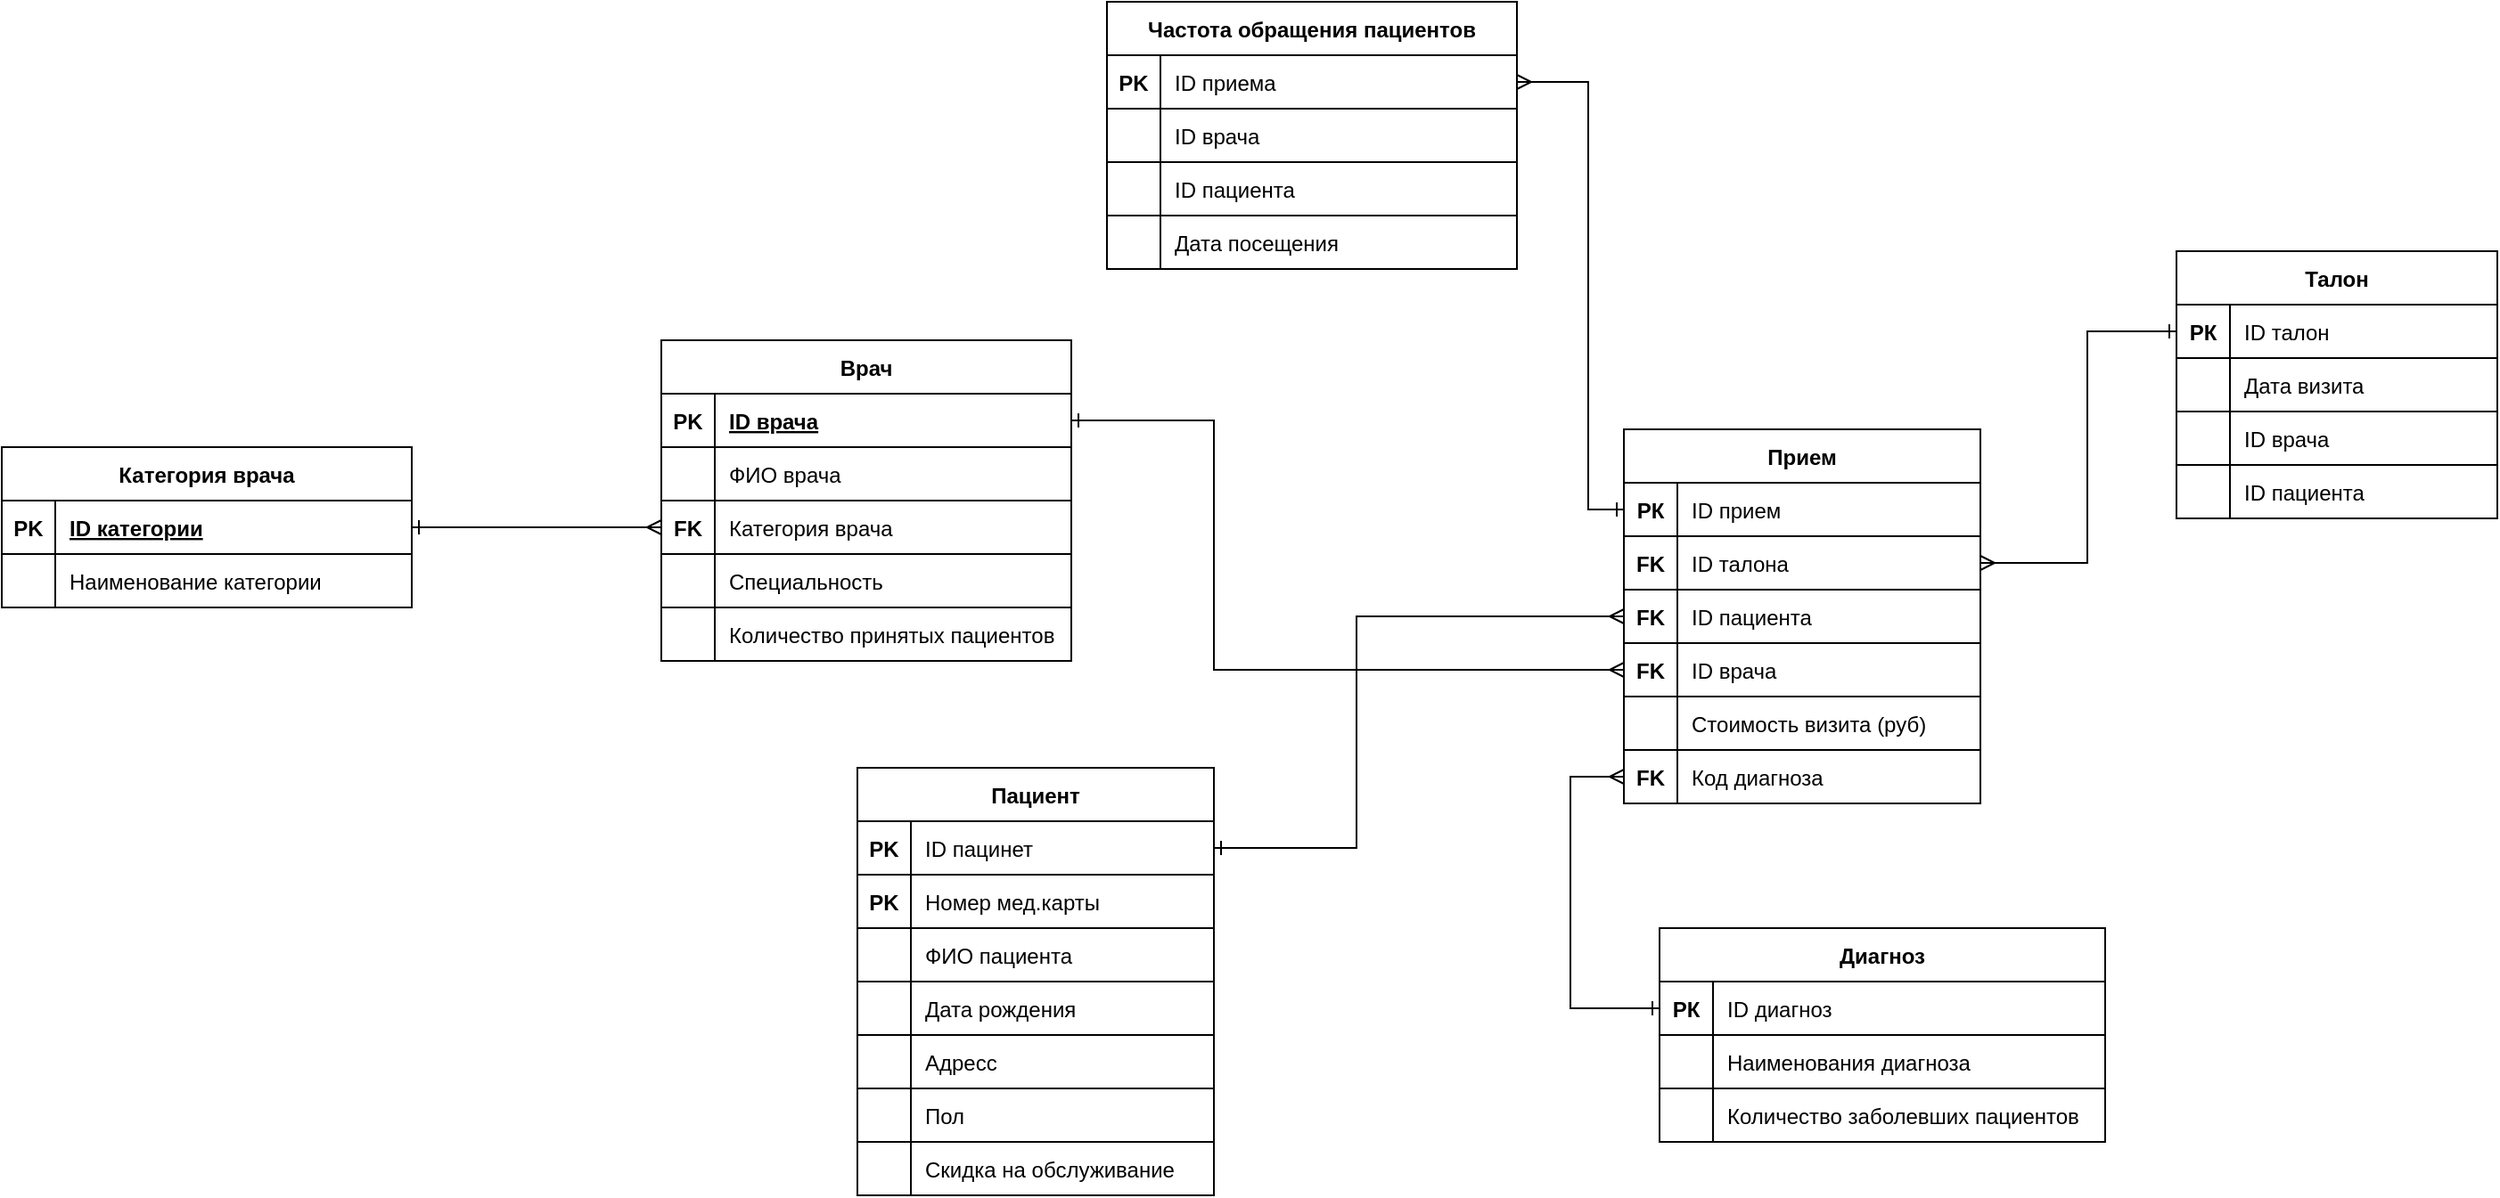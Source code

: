 <mxfile version="20.7.4" type="device"><diagram id="iNFQTY-7I5J_9r2u6hXS" name="Страница 1"><mxGraphModel dx="1394" dy="797" grid="1" gridSize="10" guides="1" tooltips="1" connect="1" arrows="1" fold="1" page="1" pageScale="1" pageWidth="3300" pageHeight="4681" math="0" shadow="0"><root><mxCell id="0"/><mxCell id="1" parent="0"/><mxCell id="ucxeFCLso8m5ORBeRgqG-1" value="Врач" style="shape=table;startSize=30;container=1;collapsible=1;childLayout=tableLayout;fixedRows=1;rowLines=0;fontStyle=1;align=center;resizeLast=1;" parent="1" vertex="1"><mxGeometry x="540" y="270" width="230" height="180" as="geometry"/></mxCell><mxCell id="ucxeFCLso8m5ORBeRgqG-2" value="" style="shape=tableRow;horizontal=0;startSize=0;swimlaneHead=0;swimlaneBody=0;fillColor=none;collapsible=0;dropTarget=0;points=[[0,0.5],[1,0.5]];portConstraint=eastwest;top=0;left=0;right=0;bottom=1;" parent="ucxeFCLso8m5ORBeRgqG-1" vertex="1"><mxGeometry y="30" width="230" height="30" as="geometry"/></mxCell><mxCell id="ucxeFCLso8m5ORBeRgqG-3" value="PK" style="shape=partialRectangle;connectable=0;fillColor=none;top=0;left=0;bottom=0;right=0;fontStyle=1;overflow=hidden;" parent="ucxeFCLso8m5ORBeRgqG-2" vertex="1"><mxGeometry width="30" height="30" as="geometry"><mxRectangle width="30" height="30" as="alternateBounds"/></mxGeometry></mxCell><mxCell id="ucxeFCLso8m5ORBeRgqG-4" value="ID врача" style="shape=partialRectangle;connectable=0;fillColor=none;top=0;left=0;bottom=0;right=0;align=left;spacingLeft=6;fontStyle=5;overflow=hidden;" parent="ucxeFCLso8m5ORBeRgqG-2" vertex="1"><mxGeometry x="30" width="200" height="30" as="geometry"><mxRectangle width="200" height="30" as="alternateBounds"/></mxGeometry></mxCell><mxCell id="ucxeFCLso8m5ORBeRgqG-14" value="" style="shape=tableRow;horizontal=0;startSize=0;swimlaneHead=0;swimlaneBody=0;fillColor=none;collapsible=0;dropTarget=0;points=[[0,0.5],[1,0.5]];portConstraint=eastwest;top=0;left=0;right=0;bottom=1;" parent="ucxeFCLso8m5ORBeRgqG-1" vertex="1"><mxGeometry y="60" width="230" height="30" as="geometry"/></mxCell><mxCell id="ucxeFCLso8m5ORBeRgqG-15" value="" style="shape=partialRectangle;connectable=0;fillColor=none;top=0;left=0;bottom=0;right=0;fontStyle=1;overflow=hidden;" parent="ucxeFCLso8m5ORBeRgqG-14" vertex="1"><mxGeometry width="30" height="30" as="geometry"><mxRectangle width="30" height="30" as="alternateBounds"/></mxGeometry></mxCell><mxCell id="ucxeFCLso8m5ORBeRgqG-16" value="ФИО врача" style="shape=partialRectangle;connectable=0;fillColor=none;top=0;left=0;bottom=0;right=0;align=left;spacingLeft=6;fontStyle=0;overflow=hidden;" parent="ucxeFCLso8m5ORBeRgqG-14" vertex="1"><mxGeometry x="30" width="200" height="30" as="geometry"><mxRectangle width="200" height="30" as="alternateBounds"/></mxGeometry></mxCell><mxCell id="WYoGmaGXZnoy4N-1y9AH-16" value="" style="shape=tableRow;horizontal=0;startSize=0;swimlaneHead=0;swimlaneBody=0;fillColor=none;collapsible=0;dropTarget=0;points=[[0,0.5],[1,0.5]];portConstraint=eastwest;top=0;left=0;right=0;bottom=1;" parent="ucxeFCLso8m5ORBeRgqG-1" vertex="1"><mxGeometry y="90" width="230" height="30" as="geometry"/></mxCell><mxCell id="WYoGmaGXZnoy4N-1y9AH-17" value="FK" style="shape=partialRectangle;connectable=0;fillColor=none;top=0;left=0;bottom=0;right=0;fontStyle=1;overflow=hidden;" parent="WYoGmaGXZnoy4N-1y9AH-16" vertex="1"><mxGeometry width="30" height="30" as="geometry"><mxRectangle width="30" height="30" as="alternateBounds"/></mxGeometry></mxCell><mxCell id="WYoGmaGXZnoy4N-1y9AH-18" value="Категория врача" style="shape=partialRectangle;connectable=0;fillColor=none;top=0;left=0;bottom=0;right=0;align=left;spacingLeft=6;fontStyle=0;overflow=hidden;" parent="WYoGmaGXZnoy4N-1y9AH-16" vertex="1"><mxGeometry x="30" width="200" height="30" as="geometry"><mxRectangle width="200" height="30" as="alternateBounds"/></mxGeometry></mxCell><mxCell id="ucxeFCLso8m5ORBeRgqG-17" value="" style="shape=tableRow;horizontal=0;startSize=0;swimlaneHead=0;swimlaneBody=0;fillColor=none;collapsible=0;dropTarget=0;points=[[0,0.5],[1,0.5]];portConstraint=eastwest;top=0;left=0;right=0;bottom=1;" parent="ucxeFCLso8m5ORBeRgqG-1" vertex="1"><mxGeometry y="120" width="230" height="30" as="geometry"/></mxCell><mxCell id="ucxeFCLso8m5ORBeRgqG-18" value="" style="shape=partialRectangle;connectable=0;fillColor=none;top=0;left=0;bottom=0;right=0;fontStyle=1;overflow=hidden;" parent="ucxeFCLso8m5ORBeRgqG-17" vertex="1"><mxGeometry width="30" height="30" as="geometry"><mxRectangle width="30" height="30" as="alternateBounds"/></mxGeometry></mxCell><mxCell id="ucxeFCLso8m5ORBeRgqG-19" value="Специальность" style="shape=partialRectangle;connectable=0;fillColor=none;top=0;left=0;bottom=0;right=0;align=left;spacingLeft=6;fontStyle=0;overflow=hidden;" parent="ucxeFCLso8m5ORBeRgqG-17" vertex="1"><mxGeometry x="30" width="200" height="30" as="geometry"><mxRectangle width="200" height="30" as="alternateBounds"/></mxGeometry></mxCell><mxCell id="WYoGmaGXZnoy4N-1y9AH-7" value="" style="shape=tableRow;horizontal=0;startSize=0;swimlaneHead=0;swimlaneBody=0;fillColor=none;collapsible=0;dropTarget=0;points=[[0,0.5],[1,0.5]];portConstraint=eastwest;top=0;left=0;right=0;bottom=1;" parent="ucxeFCLso8m5ORBeRgqG-1" vertex="1"><mxGeometry y="150" width="230" height="30" as="geometry"/></mxCell><mxCell id="WYoGmaGXZnoy4N-1y9AH-8" value="" style="shape=partialRectangle;connectable=0;fillColor=none;top=0;left=0;bottom=0;right=0;fontStyle=1;overflow=hidden;" parent="WYoGmaGXZnoy4N-1y9AH-7" vertex="1"><mxGeometry width="30" height="30" as="geometry"><mxRectangle width="30" height="30" as="alternateBounds"/></mxGeometry></mxCell><mxCell id="WYoGmaGXZnoy4N-1y9AH-9" value="Количество принятых пациентов" style="shape=partialRectangle;connectable=0;fillColor=none;top=0;left=0;bottom=0;right=0;align=left;spacingLeft=6;fontStyle=0;overflow=hidden;" parent="WYoGmaGXZnoy4N-1y9AH-7" vertex="1"><mxGeometry x="30" width="200" height="30" as="geometry"><mxRectangle width="200" height="30" as="alternateBounds"/></mxGeometry></mxCell><mxCell id="ucxeFCLso8m5ORBeRgqG-23" value="Пациент" style="shape=table;startSize=30;container=1;collapsible=1;childLayout=tableLayout;fixedRows=1;rowLines=0;fontStyle=1;align=center;resizeLast=1;" parent="1" vertex="1"><mxGeometry x="650" y="510" width="200" height="240" as="geometry"/></mxCell><mxCell id="ucxeFCLso8m5ORBeRgqG-24" value="" style="shape=tableRow;horizontal=0;startSize=0;swimlaneHead=0;swimlaneBody=0;fillColor=none;collapsible=0;dropTarget=0;points=[[0,0.5],[1,0.5]];portConstraint=eastwest;top=0;left=0;right=0;bottom=1;" parent="ucxeFCLso8m5ORBeRgqG-23" vertex="1"><mxGeometry y="30" width="200" height="30" as="geometry"/></mxCell><mxCell id="ucxeFCLso8m5ORBeRgqG-25" value="PK" style="shape=partialRectangle;connectable=0;fillColor=none;top=0;left=0;bottom=0;right=0;fontStyle=1;overflow=hidden;" parent="ucxeFCLso8m5ORBeRgqG-24" vertex="1"><mxGeometry width="30" height="30" as="geometry"><mxRectangle width="30" height="30" as="alternateBounds"/></mxGeometry></mxCell><mxCell id="ucxeFCLso8m5ORBeRgqG-26" value="ID пацинет" style="shape=partialRectangle;connectable=0;fillColor=none;top=0;left=0;bottom=0;right=0;align=left;spacingLeft=6;fontStyle=0;overflow=hidden;" parent="ucxeFCLso8m5ORBeRgqG-24" vertex="1"><mxGeometry x="30" width="170" height="30" as="geometry"><mxRectangle width="170" height="30" as="alternateBounds"/></mxGeometry></mxCell><mxCell id="ucxeFCLso8m5ORBeRgqG-27" value="" style="shape=tableRow;horizontal=0;startSize=0;swimlaneHead=0;swimlaneBody=0;fillColor=none;collapsible=0;dropTarget=0;points=[[0,0.5],[1,0.5]];portConstraint=eastwest;top=0;left=0;right=0;bottom=1;" parent="ucxeFCLso8m5ORBeRgqG-23" vertex="1"><mxGeometry y="60" width="200" height="30" as="geometry"/></mxCell><mxCell id="ucxeFCLso8m5ORBeRgqG-28" value="PK" style="shape=partialRectangle;connectable=0;fillColor=none;top=0;left=0;bottom=0;right=0;fontStyle=1;overflow=hidden;" parent="ucxeFCLso8m5ORBeRgqG-27" vertex="1"><mxGeometry width="30" height="30" as="geometry"><mxRectangle width="30" height="30" as="alternateBounds"/></mxGeometry></mxCell><mxCell id="ucxeFCLso8m5ORBeRgqG-29" value="Номер мед.карты" style="shape=partialRectangle;connectable=0;fillColor=none;top=0;left=0;bottom=0;right=0;align=left;spacingLeft=6;fontStyle=0;overflow=hidden;" parent="ucxeFCLso8m5ORBeRgqG-27" vertex="1"><mxGeometry x="30" width="170" height="30" as="geometry"><mxRectangle width="170" height="30" as="alternateBounds"/></mxGeometry></mxCell><mxCell id="ucxeFCLso8m5ORBeRgqG-30" value="" style="shape=tableRow;horizontal=0;startSize=0;swimlaneHead=0;swimlaneBody=0;fillColor=none;collapsible=0;dropTarget=0;points=[[0,0.5],[1,0.5]];portConstraint=eastwest;top=0;left=0;right=0;bottom=1;" parent="ucxeFCLso8m5ORBeRgqG-23" vertex="1"><mxGeometry y="90" width="200" height="30" as="geometry"/></mxCell><mxCell id="ucxeFCLso8m5ORBeRgqG-31" value="" style="shape=partialRectangle;connectable=0;fillColor=none;top=0;left=0;bottom=0;right=0;fontStyle=1;overflow=hidden;" parent="ucxeFCLso8m5ORBeRgqG-30" vertex="1"><mxGeometry width="30" height="30" as="geometry"><mxRectangle width="30" height="30" as="alternateBounds"/></mxGeometry></mxCell><mxCell id="ucxeFCLso8m5ORBeRgqG-32" value="ФИО пациента" style="shape=partialRectangle;connectable=0;fillColor=none;top=0;left=0;bottom=0;right=0;align=left;spacingLeft=6;fontStyle=0;overflow=hidden;" parent="ucxeFCLso8m5ORBeRgqG-30" vertex="1"><mxGeometry x="30" width="170" height="30" as="geometry"><mxRectangle width="170" height="30" as="alternateBounds"/></mxGeometry></mxCell><mxCell id="ucxeFCLso8m5ORBeRgqG-33" value="" style="shape=tableRow;horizontal=0;startSize=0;swimlaneHead=0;swimlaneBody=0;fillColor=none;collapsible=0;dropTarget=0;points=[[0,0.5],[1,0.5]];portConstraint=eastwest;top=0;left=0;right=0;bottom=1;" parent="ucxeFCLso8m5ORBeRgqG-23" vertex="1"><mxGeometry y="120" width="200" height="30" as="geometry"/></mxCell><mxCell id="ucxeFCLso8m5ORBeRgqG-34" value="" style="shape=partialRectangle;connectable=0;fillColor=none;top=0;left=0;bottom=0;right=0;fontStyle=1;overflow=hidden;" parent="ucxeFCLso8m5ORBeRgqG-33" vertex="1"><mxGeometry width="30" height="30" as="geometry"><mxRectangle width="30" height="30" as="alternateBounds"/></mxGeometry></mxCell><mxCell id="ucxeFCLso8m5ORBeRgqG-35" value="Дата рождения" style="shape=partialRectangle;connectable=0;fillColor=none;top=0;left=0;bottom=0;right=0;align=left;spacingLeft=6;fontStyle=0;overflow=hidden;" parent="ucxeFCLso8m5ORBeRgqG-33" vertex="1"><mxGeometry x="30" width="170" height="30" as="geometry"><mxRectangle width="170" height="30" as="alternateBounds"/></mxGeometry></mxCell><mxCell id="ucxeFCLso8m5ORBeRgqG-36" value="" style="shape=tableRow;horizontal=0;startSize=0;swimlaneHead=0;swimlaneBody=0;fillColor=none;collapsible=0;dropTarget=0;points=[[0,0.5],[1,0.5]];portConstraint=eastwest;top=0;left=0;right=0;bottom=1;" parent="ucxeFCLso8m5ORBeRgqG-23" vertex="1"><mxGeometry y="150" width="200" height="30" as="geometry"/></mxCell><mxCell id="ucxeFCLso8m5ORBeRgqG-37" value="" style="shape=partialRectangle;connectable=0;fillColor=none;top=0;left=0;bottom=0;right=0;fontStyle=1;overflow=hidden;" parent="ucxeFCLso8m5ORBeRgqG-36" vertex="1"><mxGeometry width="30" height="30" as="geometry"><mxRectangle width="30" height="30" as="alternateBounds"/></mxGeometry></mxCell><mxCell id="ucxeFCLso8m5ORBeRgqG-38" value="Адресс" style="shape=partialRectangle;connectable=0;fillColor=none;top=0;left=0;bottom=0;right=0;align=left;spacingLeft=6;fontStyle=0;overflow=hidden;" parent="ucxeFCLso8m5ORBeRgqG-36" vertex="1"><mxGeometry x="30" width="170" height="30" as="geometry"><mxRectangle width="170" height="30" as="alternateBounds"/></mxGeometry></mxCell><mxCell id="ucxeFCLso8m5ORBeRgqG-39" value="" style="shape=tableRow;horizontal=0;startSize=0;swimlaneHead=0;swimlaneBody=0;fillColor=none;collapsible=0;dropTarget=0;points=[[0,0.5],[1,0.5]];portConstraint=eastwest;top=0;left=0;right=0;bottom=1;" parent="ucxeFCLso8m5ORBeRgqG-23" vertex="1"><mxGeometry y="180" width="200" height="30" as="geometry"/></mxCell><mxCell id="ucxeFCLso8m5ORBeRgqG-40" value="" style="shape=partialRectangle;connectable=0;fillColor=none;top=0;left=0;bottom=0;right=0;fontStyle=1;overflow=hidden;" parent="ucxeFCLso8m5ORBeRgqG-39" vertex="1"><mxGeometry width="30" height="30" as="geometry"><mxRectangle width="30" height="30" as="alternateBounds"/></mxGeometry></mxCell><mxCell id="ucxeFCLso8m5ORBeRgqG-41" value="Пол" style="shape=partialRectangle;connectable=0;fillColor=none;top=0;left=0;bottom=0;right=0;align=left;spacingLeft=6;fontStyle=0;overflow=hidden;" parent="ucxeFCLso8m5ORBeRgqG-39" vertex="1"><mxGeometry x="30" width="170" height="30" as="geometry"><mxRectangle width="170" height="30" as="alternateBounds"/></mxGeometry></mxCell><mxCell id="ucxeFCLso8m5ORBeRgqG-42" value="" style="shape=tableRow;horizontal=0;startSize=0;swimlaneHead=0;swimlaneBody=0;fillColor=none;collapsible=0;dropTarget=0;points=[[0,0.5],[1,0.5]];portConstraint=eastwest;top=0;left=0;right=0;bottom=1;" parent="ucxeFCLso8m5ORBeRgqG-23" vertex="1"><mxGeometry y="210" width="200" height="30" as="geometry"/></mxCell><mxCell id="ucxeFCLso8m5ORBeRgqG-43" value="" style="shape=partialRectangle;connectable=0;fillColor=none;top=0;left=0;bottom=0;right=0;fontStyle=1;overflow=hidden;" parent="ucxeFCLso8m5ORBeRgqG-42" vertex="1"><mxGeometry width="30" height="30" as="geometry"><mxRectangle width="30" height="30" as="alternateBounds"/></mxGeometry></mxCell><mxCell id="ucxeFCLso8m5ORBeRgqG-44" value="Скидка на обслуживание" style="shape=partialRectangle;connectable=0;fillColor=none;top=0;left=0;bottom=0;right=0;align=left;spacingLeft=6;fontStyle=0;overflow=hidden;" parent="ucxeFCLso8m5ORBeRgqG-42" vertex="1"><mxGeometry x="30" width="170" height="30" as="geometry"><mxRectangle width="170" height="30" as="alternateBounds"/></mxGeometry></mxCell><mxCell id="ucxeFCLso8m5ORBeRgqG-45" value="Прием" style="shape=table;startSize=30;container=1;collapsible=1;childLayout=tableLayout;fixedRows=1;rowLines=0;fontStyle=1;align=center;resizeLast=1;" parent="1" vertex="1"><mxGeometry x="1080" y="320" width="200" height="210" as="geometry"><mxRectangle x="1080" y="320" width="80" height="30" as="alternateBounds"/></mxGeometry></mxCell><mxCell id="ucxeFCLso8m5ORBeRgqG-46" value="" style="shape=tableRow;horizontal=0;startSize=0;swimlaneHead=0;swimlaneBody=0;fillColor=none;collapsible=0;dropTarget=0;points=[[0,0.5],[1,0.5]];portConstraint=eastwest;top=0;left=0;right=0;bottom=1;" parent="ucxeFCLso8m5ORBeRgqG-45" vertex="1"><mxGeometry y="30" width="200" height="30" as="geometry"/></mxCell><mxCell id="ucxeFCLso8m5ORBeRgqG-47" value="РК" style="shape=partialRectangle;connectable=0;fillColor=none;top=0;left=0;bottom=0;right=0;fontStyle=1;overflow=hidden;" parent="ucxeFCLso8m5ORBeRgqG-46" vertex="1"><mxGeometry width="30" height="30" as="geometry"><mxRectangle width="30" height="30" as="alternateBounds"/></mxGeometry></mxCell><mxCell id="ucxeFCLso8m5ORBeRgqG-48" value="ID прием" style="shape=partialRectangle;connectable=0;fillColor=none;top=0;left=0;bottom=0;right=0;align=left;spacingLeft=6;fontStyle=0;overflow=hidden;" parent="ucxeFCLso8m5ORBeRgqG-46" vertex="1"><mxGeometry x="30" width="170" height="30" as="geometry"><mxRectangle width="170" height="30" as="alternateBounds"/></mxGeometry></mxCell><mxCell id="ucxeFCLso8m5ORBeRgqG-49" value="" style="shape=tableRow;horizontal=0;startSize=0;swimlaneHead=0;swimlaneBody=0;fillColor=none;collapsible=0;dropTarget=0;points=[[0,0.5],[1,0.5]];portConstraint=eastwest;top=0;left=0;right=0;bottom=1;" parent="ucxeFCLso8m5ORBeRgqG-45" vertex="1"><mxGeometry y="60" width="200" height="30" as="geometry"/></mxCell><mxCell id="ucxeFCLso8m5ORBeRgqG-50" value="FK" style="shape=partialRectangle;connectable=0;fillColor=none;top=0;left=0;bottom=0;right=0;fontStyle=1;overflow=hidden;" parent="ucxeFCLso8m5ORBeRgqG-49" vertex="1"><mxGeometry width="30" height="30" as="geometry"><mxRectangle width="30" height="30" as="alternateBounds"/></mxGeometry></mxCell><mxCell id="ucxeFCLso8m5ORBeRgqG-51" value="ID талона" style="shape=partialRectangle;connectable=0;fillColor=none;top=0;left=0;bottom=0;right=0;align=left;spacingLeft=6;fontStyle=0;overflow=hidden;" parent="ucxeFCLso8m5ORBeRgqG-49" vertex="1"><mxGeometry x="30" width="170" height="30" as="geometry"><mxRectangle width="170" height="30" as="alternateBounds"/></mxGeometry></mxCell><mxCell id="ucxeFCLso8m5ORBeRgqG-95" value="" style="shape=tableRow;horizontal=0;startSize=0;swimlaneHead=0;swimlaneBody=0;fillColor=none;collapsible=0;dropTarget=0;points=[[0,0.5],[1,0.5]];portConstraint=eastwest;top=0;left=0;right=0;bottom=1;" parent="ucxeFCLso8m5ORBeRgqG-45" vertex="1"><mxGeometry y="90" width="200" height="30" as="geometry"/></mxCell><mxCell id="ucxeFCLso8m5ORBeRgqG-96" value="FK" style="shape=partialRectangle;connectable=0;fillColor=none;top=0;left=0;bottom=0;right=0;fontStyle=1;overflow=hidden;" parent="ucxeFCLso8m5ORBeRgqG-95" vertex="1"><mxGeometry width="30" height="30" as="geometry"><mxRectangle width="30" height="30" as="alternateBounds"/></mxGeometry></mxCell><mxCell id="ucxeFCLso8m5ORBeRgqG-97" value="ID пациента" style="shape=partialRectangle;connectable=0;fillColor=none;top=0;left=0;bottom=0;right=0;align=left;spacingLeft=6;fontStyle=0;overflow=hidden;" parent="ucxeFCLso8m5ORBeRgqG-95" vertex="1"><mxGeometry x="30" width="170" height="30" as="geometry"><mxRectangle width="170" height="30" as="alternateBounds"/></mxGeometry></mxCell><mxCell id="ucxeFCLso8m5ORBeRgqG-104" value="" style="shape=tableRow;horizontal=0;startSize=0;swimlaneHead=0;swimlaneBody=0;fillColor=none;collapsible=0;dropTarget=0;points=[[0,0.5],[1,0.5]];portConstraint=eastwest;top=0;left=0;right=0;bottom=1;" parent="ucxeFCLso8m5ORBeRgqG-45" vertex="1"><mxGeometry y="120" width="200" height="30" as="geometry"/></mxCell><mxCell id="ucxeFCLso8m5ORBeRgqG-105" value="FK" style="shape=partialRectangle;connectable=0;fillColor=none;top=0;left=0;bottom=0;right=0;fontStyle=1;overflow=hidden;" parent="ucxeFCLso8m5ORBeRgqG-104" vertex="1"><mxGeometry width="30" height="30" as="geometry"><mxRectangle width="30" height="30" as="alternateBounds"/></mxGeometry></mxCell><mxCell id="ucxeFCLso8m5ORBeRgqG-106" value="ID врача" style="shape=partialRectangle;connectable=0;fillColor=none;top=0;left=0;bottom=0;right=0;align=left;spacingLeft=6;fontStyle=0;overflow=hidden;" parent="ucxeFCLso8m5ORBeRgqG-104" vertex="1"><mxGeometry x="30" width="170" height="30" as="geometry"><mxRectangle width="170" height="30" as="alternateBounds"/></mxGeometry></mxCell><mxCell id="ucxeFCLso8m5ORBeRgqG-58" value="" style="shape=tableRow;horizontal=0;startSize=0;swimlaneHead=0;swimlaneBody=0;fillColor=none;collapsible=0;dropTarget=0;points=[[0,0.5],[1,0.5]];portConstraint=eastwest;top=0;left=0;right=0;bottom=1;" parent="ucxeFCLso8m5ORBeRgqG-45" vertex="1"><mxGeometry y="150" width="200" height="30" as="geometry"/></mxCell><mxCell id="ucxeFCLso8m5ORBeRgqG-59" value="" style="shape=partialRectangle;connectable=0;fillColor=none;top=0;left=0;bottom=0;right=0;fontStyle=1;overflow=hidden;" parent="ucxeFCLso8m5ORBeRgqG-58" vertex="1"><mxGeometry width="30" height="30" as="geometry"><mxRectangle width="30" height="30" as="alternateBounds"/></mxGeometry></mxCell><mxCell id="ucxeFCLso8m5ORBeRgqG-60" value="Стоимость визита (руб)" style="shape=partialRectangle;connectable=0;fillColor=none;top=0;left=0;bottom=0;right=0;align=left;spacingLeft=6;fontStyle=0;overflow=hidden;" parent="ucxeFCLso8m5ORBeRgqG-58" vertex="1"><mxGeometry x="30" width="170" height="30" as="geometry"><mxRectangle width="170" height="30" as="alternateBounds"/></mxGeometry></mxCell><mxCell id="ucxeFCLso8m5ORBeRgqG-110" value="" style="shape=tableRow;horizontal=0;startSize=0;swimlaneHead=0;swimlaneBody=0;fillColor=none;collapsible=0;dropTarget=0;points=[[0,0.5],[1,0.5]];portConstraint=eastwest;top=0;left=0;right=0;bottom=1;" parent="ucxeFCLso8m5ORBeRgqG-45" vertex="1"><mxGeometry y="180" width="200" height="30" as="geometry"/></mxCell><mxCell id="ucxeFCLso8m5ORBeRgqG-111" value="FK" style="shape=partialRectangle;connectable=0;fillColor=none;top=0;left=0;bottom=0;right=0;fontStyle=1;overflow=hidden;" parent="ucxeFCLso8m5ORBeRgqG-110" vertex="1"><mxGeometry width="30" height="30" as="geometry"><mxRectangle width="30" height="30" as="alternateBounds"/></mxGeometry></mxCell><mxCell id="ucxeFCLso8m5ORBeRgqG-112" value="Код диагноза" style="shape=partialRectangle;connectable=0;fillColor=none;top=0;left=0;bottom=0;right=0;align=left;spacingLeft=6;fontStyle=0;overflow=hidden;" parent="ucxeFCLso8m5ORBeRgqG-110" vertex="1"><mxGeometry x="30" width="170" height="30" as="geometry"><mxRectangle width="170" height="30" as="alternateBounds"/></mxGeometry></mxCell><mxCell id="ucxeFCLso8m5ORBeRgqG-98" value="" style="endArrow=ERmany;html=1;rounded=0;startArrow=ERone;startFill=0;endFill=0;entryX=0;entryY=0.5;entryDx=0;entryDy=0;exitX=1;exitY=0.5;exitDx=0;exitDy=0;" parent="1" source="ucxeFCLso8m5ORBeRgqG-2" target="ucxeFCLso8m5ORBeRgqG-104" edge="1"><mxGeometry relative="1" as="geometry"><mxPoint x="930" y="390" as="sourcePoint"/><mxPoint x="1030" y="830" as="targetPoint"/><Array as="points"><mxPoint x="850" y="315"/><mxPoint x="850" y="365"/><mxPoint x="850" y="455"/><mxPoint x="900" y="455"/></Array></mxGeometry></mxCell><mxCell id="ucxeFCLso8m5ORBeRgqG-107" value="" style="endArrow=ERmany;html=1;rounded=0;startArrow=ERone;startFill=0;endFill=0;exitX=1;exitY=0.5;exitDx=0;exitDy=0;entryX=0;entryY=0.5;entryDx=0;entryDy=0;" parent="1" source="ucxeFCLso8m5ORBeRgqG-24" target="ucxeFCLso8m5ORBeRgqG-95" edge="1"><mxGeometry relative="1" as="geometry"><mxPoint x="910" y="740" as="sourcePoint"/><mxPoint x="800" y="580" as="targetPoint"/><Array as="points"><mxPoint x="930" y="555"/><mxPoint x="930" y="425"/></Array></mxGeometry></mxCell><mxCell id="ucxeFCLso8m5ORBeRgqG-113" value="" style="endArrow=ERmany;html=1;rounded=0;startArrow=ERone;startFill=0;endFill=0;exitX=0;exitY=0.5;exitDx=0;exitDy=0;entryX=0;entryY=0.5;entryDx=0;entryDy=0;" parent="1" source="ucxeFCLso8m5ORBeRgqG-65" target="ucxeFCLso8m5ORBeRgqG-110" edge="1"><mxGeometry relative="1" as="geometry"><mxPoint x="1080" y="795.0" as="sourcePoint"/><mxPoint x="732.6" y="636.08" as="targetPoint"/><Array as="points"><mxPoint x="1050" y="645"/><mxPoint x="1050" y="515"/></Array></mxGeometry></mxCell><mxCell id="Pw5wGQLrIEop34MtA8zh-16" value="Талон" style="shape=table;startSize=30;container=1;collapsible=1;childLayout=tableLayout;fixedRows=1;rowLines=0;fontStyle=1;align=center;resizeLast=1;" parent="1" vertex="1"><mxGeometry x="1390" y="220" width="180" height="150" as="geometry"><mxRectangle x="1410" y="350" width="80" height="30" as="alternateBounds"/></mxGeometry></mxCell><mxCell id="Pw5wGQLrIEop34MtA8zh-17" value="" style="shape=tableRow;horizontal=0;startSize=0;swimlaneHead=0;swimlaneBody=0;fillColor=none;collapsible=0;dropTarget=0;points=[[0,0.5],[1,0.5]];portConstraint=eastwest;top=0;left=0;right=0;bottom=1;" parent="Pw5wGQLrIEop34MtA8zh-16" vertex="1"><mxGeometry y="30" width="180" height="30" as="geometry"/></mxCell><mxCell id="Pw5wGQLrIEop34MtA8zh-18" value="РК" style="shape=partialRectangle;connectable=0;fillColor=none;top=0;left=0;bottom=0;right=0;fontStyle=1;overflow=hidden;" parent="Pw5wGQLrIEop34MtA8zh-17" vertex="1"><mxGeometry width="30" height="30" as="geometry"><mxRectangle width="30" height="30" as="alternateBounds"/></mxGeometry></mxCell><mxCell id="Pw5wGQLrIEop34MtA8zh-19" value="ID талон" style="shape=partialRectangle;connectable=0;fillColor=none;top=0;left=0;bottom=0;right=0;align=left;spacingLeft=6;fontStyle=0;overflow=hidden;" parent="Pw5wGQLrIEop34MtA8zh-17" vertex="1"><mxGeometry x="30" width="150" height="30" as="geometry"><mxRectangle width="150" height="30" as="alternateBounds"/></mxGeometry></mxCell><mxCell id="Pw5wGQLrIEop34MtA8zh-23" value="" style="shape=tableRow;horizontal=0;startSize=0;swimlaneHead=0;swimlaneBody=0;fillColor=none;collapsible=0;dropTarget=0;points=[[0,0.5],[1,0.5]];portConstraint=eastwest;top=0;left=0;right=0;bottom=1;" parent="Pw5wGQLrIEop34MtA8zh-16" vertex="1"><mxGeometry y="60" width="180" height="30" as="geometry"/></mxCell><mxCell id="Pw5wGQLrIEop34MtA8zh-24" value="" style="shape=partialRectangle;connectable=0;fillColor=none;top=0;left=0;bottom=0;right=0;fontStyle=1;overflow=hidden;" parent="Pw5wGQLrIEop34MtA8zh-23" vertex="1"><mxGeometry width="30" height="30" as="geometry"><mxRectangle width="30" height="30" as="alternateBounds"/></mxGeometry></mxCell><mxCell id="Pw5wGQLrIEop34MtA8zh-25" value="Дата визита" style="shape=partialRectangle;connectable=0;fillColor=none;top=0;left=0;bottom=0;right=0;align=left;spacingLeft=6;fontStyle=0;overflow=hidden;" parent="Pw5wGQLrIEop34MtA8zh-23" vertex="1"><mxGeometry x="30" width="150" height="30" as="geometry"><mxRectangle width="150" height="30" as="alternateBounds"/></mxGeometry></mxCell><mxCell id="D_s4043GZsRD1R2rq9zY-17" value="" style="shape=tableRow;horizontal=0;startSize=0;swimlaneHead=0;swimlaneBody=0;fillColor=none;collapsible=0;dropTarget=0;points=[[0,0.5],[1,0.5]];portConstraint=eastwest;top=0;left=0;right=0;bottom=1;" parent="Pw5wGQLrIEop34MtA8zh-16" vertex="1"><mxGeometry y="90" width="180" height="30" as="geometry"/></mxCell><mxCell id="D_s4043GZsRD1R2rq9zY-18" value="" style="shape=partialRectangle;connectable=0;fillColor=none;top=0;left=0;bottom=0;right=0;fontStyle=1;overflow=hidden;" parent="D_s4043GZsRD1R2rq9zY-17" vertex="1"><mxGeometry width="30" height="30" as="geometry"><mxRectangle width="30" height="30" as="alternateBounds"/></mxGeometry></mxCell><mxCell id="D_s4043GZsRD1R2rq9zY-19" value="ID врача" style="shape=partialRectangle;connectable=0;fillColor=none;top=0;left=0;bottom=0;right=0;align=left;spacingLeft=6;fontStyle=0;overflow=hidden;" parent="D_s4043GZsRD1R2rq9zY-17" vertex="1"><mxGeometry x="30" width="150" height="30" as="geometry"><mxRectangle width="150" height="30" as="alternateBounds"/></mxGeometry></mxCell><mxCell id="D_s4043GZsRD1R2rq9zY-20" value="" style="shape=tableRow;horizontal=0;startSize=0;swimlaneHead=0;swimlaneBody=0;fillColor=none;collapsible=0;dropTarget=0;points=[[0,0.5],[1,0.5]];portConstraint=eastwest;top=0;left=0;right=0;bottom=1;" parent="Pw5wGQLrIEop34MtA8zh-16" vertex="1"><mxGeometry y="120" width="180" height="30" as="geometry"/></mxCell><mxCell id="D_s4043GZsRD1R2rq9zY-21" value="" style="shape=partialRectangle;connectable=0;fillColor=none;top=0;left=0;bottom=0;right=0;fontStyle=1;overflow=hidden;" parent="D_s4043GZsRD1R2rq9zY-20" vertex="1"><mxGeometry width="30" height="30" as="geometry"><mxRectangle width="30" height="30" as="alternateBounds"/></mxGeometry></mxCell><mxCell id="D_s4043GZsRD1R2rq9zY-22" value="ID пациента" style="shape=partialRectangle;connectable=0;fillColor=none;top=0;left=0;bottom=0;right=0;align=left;spacingLeft=6;fontStyle=0;overflow=hidden;" parent="D_s4043GZsRD1R2rq9zY-20" vertex="1"><mxGeometry x="30" width="150" height="30" as="geometry"><mxRectangle width="150" height="30" as="alternateBounds"/></mxGeometry></mxCell><mxCell id="Pw5wGQLrIEop34MtA8zh-29" value="" style="endArrow=ERmany;html=1;rounded=0;startArrow=ERone;startFill=0;endFill=0;exitX=0;exitY=0.5;exitDx=0;exitDy=0;entryX=1;entryY=0.5;entryDx=0;entryDy=0;" parent="1" source="Pw5wGQLrIEop34MtA8zh-17" target="ucxeFCLso8m5ORBeRgqG-49" edge="1"><mxGeometry relative="1" as="geometry"><mxPoint x="1400" y="395" as="sourcePoint"/><mxPoint x="731.62" y="346.2" as="targetPoint"/><Array as="points"><mxPoint x="1340" y="265"/><mxPoint x="1340" y="395"/></Array></mxGeometry></mxCell><mxCell id="D_s4043GZsRD1R2rq9zY-23" value="Частота обращения пациентов" style="shape=table;startSize=30;container=1;collapsible=1;childLayout=tableLayout;fixedRows=1;rowLines=0;fontStyle=1;align=center;resizeLast=1;" parent="1" vertex="1"><mxGeometry x="790" y="80" width="230" height="150" as="geometry"/></mxCell><mxCell id="D_s4043GZsRD1R2rq9zY-24" value="" style="shape=tableRow;horizontal=0;startSize=0;swimlaneHead=0;swimlaneBody=0;fillColor=none;collapsible=0;dropTarget=0;points=[[0,0.5],[1,0.5]];portConstraint=eastwest;top=0;left=0;right=0;bottom=1;" parent="D_s4043GZsRD1R2rq9zY-23" vertex="1"><mxGeometry y="30" width="230" height="30" as="geometry"/></mxCell><mxCell id="D_s4043GZsRD1R2rq9zY-25" value="PK" style="shape=partialRectangle;connectable=0;fillColor=none;top=0;left=0;bottom=0;right=0;fontStyle=1;overflow=hidden;" parent="D_s4043GZsRD1R2rq9zY-24" vertex="1"><mxGeometry width="30" height="30" as="geometry"><mxRectangle width="30" height="30" as="alternateBounds"/></mxGeometry></mxCell><mxCell id="D_s4043GZsRD1R2rq9zY-26" value="ID приема" style="shape=partialRectangle;connectable=0;fillColor=none;top=0;left=0;bottom=0;right=0;align=left;spacingLeft=6;fontStyle=0;overflow=hidden;" parent="D_s4043GZsRD1R2rq9zY-24" vertex="1"><mxGeometry x="30" width="200" height="30" as="geometry"><mxRectangle width="200" height="30" as="alternateBounds"/></mxGeometry></mxCell><mxCell id="D_s4043GZsRD1R2rq9zY-27" value="" style="shape=tableRow;horizontal=0;startSize=0;swimlaneHead=0;swimlaneBody=0;fillColor=none;collapsible=0;dropTarget=0;points=[[0,0.5],[1,0.5]];portConstraint=eastwest;top=0;left=0;right=0;bottom=1;" parent="D_s4043GZsRD1R2rq9zY-23" vertex="1"><mxGeometry y="60" width="230" height="30" as="geometry"/></mxCell><mxCell id="D_s4043GZsRD1R2rq9zY-28" value="" style="shape=partialRectangle;connectable=0;fillColor=none;top=0;left=0;bottom=0;right=0;fontStyle=1;overflow=hidden;" parent="D_s4043GZsRD1R2rq9zY-27" vertex="1"><mxGeometry width="30" height="30" as="geometry"><mxRectangle width="30" height="30" as="alternateBounds"/></mxGeometry></mxCell><mxCell id="D_s4043GZsRD1R2rq9zY-29" value="ID врача" style="shape=partialRectangle;connectable=0;fillColor=none;top=0;left=0;bottom=0;right=0;align=left;spacingLeft=6;fontStyle=0;overflow=hidden;" parent="D_s4043GZsRD1R2rq9zY-27" vertex="1"><mxGeometry x="30" width="200" height="30" as="geometry"><mxRectangle width="200" height="30" as="alternateBounds"/></mxGeometry></mxCell><mxCell id="D_s4043GZsRD1R2rq9zY-33" value="" style="shape=tableRow;horizontal=0;startSize=0;swimlaneHead=0;swimlaneBody=0;fillColor=none;collapsible=0;dropTarget=0;points=[[0,0.5],[1,0.5]];portConstraint=eastwest;top=0;left=0;right=0;bottom=1;" parent="D_s4043GZsRD1R2rq9zY-23" vertex="1"><mxGeometry y="90" width="230" height="30" as="geometry"/></mxCell><mxCell id="D_s4043GZsRD1R2rq9zY-34" value="" style="shape=partialRectangle;connectable=0;fillColor=none;top=0;left=0;bottom=0;right=0;fontStyle=1;overflow=hidden;" parent="D_s4043GZsRD1R2rq9zY-33" vertex="1"><mxGeometry width="30" height="30" as="geometry"><mxRectangle width="30" height="30" as="alternateBounds"/></mxGeometry></mxCell><mxCell id="D_s4043GZsRD1R2rq9zY-35" value="ID пациента" style="shape=partialRectangle;connectable=0;fillColor=none;top=0;left=0;bottom=0;right=0;align=left;spacingLeft=6;fontStyle=0;overflow=hidden;" parent="D_s4043GZsRD1R2rq9zY-33" vertex="1"><mxGeometry x="30" width="200" height="30" as="geometry"><mxRectangle width="200" height="30" as="alternateBounds"/></mxGeometry></mxCell><mxCell id="D_s4043GZsRD1R2rq9zY-36" value="" style="shape=tableRow;horizontal=0;startSize=0;swimlaneHead=0;swimlaneBody=0;fillColor=none;collapsible=0;dropTarget=0;points=[[0,0.5],[1,0.5]];portConstraint=eastwest;top=0;left=0;right=0;bottom=1;" parent="D_s4043GZsRD1R2rq9zY-23" vertex="1"><mxGeometry y="120" width="230" height="30" as="geometry"/></mxCell><mxCell id="D_s4043GZsRD1R2rq9zY-37" value="" style="shape=partialRectangle;connectable=0;fillColor=none;top=0;left=0;bottom=0;right=0;fontStyle=1;overflow=hidden;" parent="D_s4043GZsRD1R2rq9zY-36" vertex="1"><mxGeometry width="30" height="30" as="geometry"><mxRectangle width="30" height="30" as="alternateBounds"/></mxGeometry></mxCell><mxCell id="D_s4043GZsRD1R2rq9zY-38" value="Дата посещения" style="shape=partialRectangle;connectable=0;fillColor=none;top=0;left=0;bottom=0;right=0;align=left;spacingLeft=6;fontStyle=0;overflow=hidden;" parent="D_s4043GZsRD1R2rq9zY-36" vertex="1"><mxGeometry x="30" width="200" height="30" as="geometry"><mxRectangle width="200" height="30" as="alternateBounds"/></mxGeometry></mxCell><mxCell id="D_s4043GZsRD1R2rq9zY-39" value="" style="endArrow=ERmany;html=1;rounded=0;startArrow=ERone;startFill=0;endFill=0;entryX=1;entryY=0.5;entryDx=0;entryDy=0;exitX=0;exitY=0.5;exitDx=0;exitDy=0;" parent="1" source="ucxeFCLso8m5ORBeRgqG-46" target="D_s4043GZsRD1R2rq9zY-24" edge="1"><mxGeometry relative="1" as="geometry"><mxPoint x="1090" y="180" as="sourcePoint"/><mxPoint x="1090" y="465" as="targetPoint"/><Array as="points"><mxPoint x="1060" y="365"/><mxPoint x="1060" y="125"/></Array></mxGeometry></mxCell><mxCell id="ucxeFCLso8m5ORBeRgqG-64" value="Диагноз" style="shape=table;startSize=30;container=1;collapsible=1;childLayout=tableLayout;fixedRows=1;rowLines=0;fontStyle=1;align=center;resizeLast=1;" parent="1" vertex="1"><mxGeometry x="1100" y="600" width="250" height="120" as="geometry"/></mxCell><mxCell id="ucxeFCLso8m5ORBeRgqG-65" value="" style="shape=tableRow;horizontal=0;startSize=0;swimlaneHead=0;swimlaneBody=0;fillColor=none;collapsible=0;dropTarget=0;points=[[0,0.5],[1,0.5]];portConstraint=eastwest;top=0;left=0;right=0;bottom=1;" parent="ucxeFCLso8m5ORBeRgqG-64" vertex="1"><mxGeometry y="30" width="250" height="30" as="geometry"/></mxCell><mxCell id="ucxeFCLso8m5ORBeRgqG-66" value="РК" style="shape=partialRectangle;connectable=0;fillColor=none;top=0;left=0;bottom=0;right=0;fontStyle=1;overflow=hidden;" parent="ucxeFCLso8m5ORBeRgqG-65" vertex="1"><mxGeometry width="30" height="30" as="geometry"><mxRectangle width="30" height="30" as="alternateBounds"/></mxGeometry></mxCell><mxCell id="ucxeFCLso8m5ORBeRgqG-67" value="ID диагноз" style="shape=partialRectangle;connectable=0;fillColor=none;top=0;left=0;bottom=0;right=0;align=left;spacingLeft=6;fontStyle=0;overflow=hidden;" parent="ucxeFCLso8m5ORBeRgqG-65" vertex="1"><mxGeometry x="30" width="220" height="30" as="geometry"><mxRectangle width="220" height="30" as="alternateBounds"/></mxGeometry></mxCell><mxCell id="ucxeFCLso8m5ORBeRgqG-71" value="" style="shape=tableRow;horizontal=0;startSize=0;swimlaneHead=0;swimlaneBody=0;fillColor=none;collapsible=0;dropTarget=0;points=[[0,0.5],[1,0.5]];portConstraint=eastwest;top=0;left=0;right=0;bottom=1;" parent="ucxeFCLso8m5ORBeRgqG-64" vertex="1"><mxGeometry y="60" width="250" height="30" as="geometry"/></mxCell><mxCell id="ucxeFCLso8m5ORBeRgqG-72" value="" style="shape=partialRectangle;connectable=0;fillColor=none;top=0;left=0;bottom=0;right=0;fontStyle=1;overflow=hidden;" parent="ucxeFCLso8m5ORBeRgqG-71" vertex="1"><mxGeometry width="30" height="30" as="geometry"><mxRectangle width="30" height="30" as="alternateBounds"/></mxGeometry></mxCell><mxCell id="ucxeFCLso8m5ORBeRgqG-73" value="Наименования диагноза" style="shape=partialRectangle;connectable=0;fillColor=none;top=0;left=0;bottom=0;right=0;align=left;spacingLeft=6;fontStyle=0;overflow=hidden;" parent="ucxeFCLso8m5ORBeRgqG-71" vertex="1"><mxGeometry x="30" width="220" height="30" as="geometry"><mxRectangle width="220" height="30" as="alternateBounds"/></mxGeometry></mxCell><mxCell id="WYoGmaGXZnoy4N-1y9AH-22" value="" style="shape=tableRow;horizontal=0;startSize=0;swimlaneHead=0;swimlaneBody=0;fillColor=none;collapsible=0;dropTarget=0;points=[[0,0.5],[1,0.5]];portConstraint=eastwest;top=0;left=0;right=0;bottom=1;" parent="ucxeFCLso8m5ORBeRgqG-64" vertex="1"><mxGeometry y="90" width="250" height="30" as="geometry"/></mxCell><mxCell id="WYoGmaGXZnoy4N-1y9AH-23" value="" style="shape=partialRectangle;connectable=0;fillColor=none;top=0;left=0;bottom=0;right=0;fontStyle=1;overflow=hidden;" parent="WYoGmaGXZnoy4N-1y9AH-22" vertex="1"><mxGeometry width="30" height="30" as="geometry"><mxRectangle width="30" height="30" as="alternateBounds"/></mxGeometry></mxCell><mxCell id="WYoGmaGXZnoy4N-1y9AH-24" value="Количество заболевших пациентов" style="shape=partialRectangle;connectable=0;fillColor=none;top=0;left=0;bottom=0;right=0;align=left;spacingLeft=6;fontStyle=0;overflow=hidden;" parent="WYoGmaGXZnoy4N-1y9AH-22" vertex="1"><mxGeometry x="30" width="220" height="30" as="geometry"><mxRectangle width="220" height="30" as="alternateBounds"/></mxGeometry></mxCell><mxCell id="WYoGmaGXZnoy4N-1y9AH-25" value="Категория врача" style="shape=table;startSize=30;container=1;collapsible=1;childLayout=tableLayout;fixedRows=1;rowLines=0;fontStyle=1;align=center;resizeLast=1;" parent="1" vertex="1"><mxGeometry x="170" y="330" width="230" height="90" as="geometry"/></mxCell><mxCell id="WYoGmaGXZnoy4N-1y9AH-26" value="" style="shape=tableRow;horizontal=0;startSize=0;swimlaneHead=0;swimlaneBody=0;fillColor=none;collapsible=0;dropTarget=0;points=[[0,0.5],[1,0.5]];portConstraint=eastwest;top=0;left=0;right=0;bottom=1;" parent="WYoGmaGXZnoy4N-1y9AH-25" vertex="1"><mxGeometry y="30" width="230" height="30" as="geometry"/></mxCell><mxCell id="WYoGmaGXZnoy4N-1y9AH-27" value="PK" style="shape=partialRectangle;connectable=0;fillColor=none;top=0;left=0;bottom=0;right=0;fontStyle=1;overflow=hidden;" parent="WYoGmaGXZnoy4N-1y9AH-26" vertex="1"><mxGeometry width="30" height="30" as="geometry"><mxRectangle width="30" height="30" as="alternateBounds"/></mxGeometry></mxCell><mxCell id="WYoGmaGXZnoy4N-1y9AH-28" value="ID категории" style="shape=partialRectangle;connectable=0;fillColor=none;top=0;left=0;bottom=0;right=0;align=left;spacingLeft=6;fontStyle=5;overflow=hidden;" parent="WYoGmaGXZnoy4N-1y9AH-26" vertex="1"><mxGeometry x="30" width="200" height="30" as="geometry"><mxRectangle width="200" height="30" as="alternateBounds"/></mxGeometry></mxCell><mxCell id="WYoGmaGXZnoy4N-1y9AH-29" value="" style="shape=tableRow;horizontal=0;startSize=0;swimlaneHead=0;swimlaneBody=0;fillColor=none;collapsible=0;dropTarget=0;points=[[0,0.5],[1,0.5]];portConstraint=eastwest;top=0;left=0;right=0;bottom=1;" parent="WYoGmaGXZnoy4N-1y9AH-25" vertex="1"><mxGeometry y="60" width="230" height="30" as="geometry"/></mxCell><mxCell id="WYoGmaGXZnoy4N-1y9AH-30" value="" style="shape=partialRectangle;connectable=0;fillColor=none;top=0;left=0;bottom=0;right=0;fontStyle=1;overflow=hidden;" parent="WYoGmaGXZnoy4N-1y9AH-29" vertex="1"><mxGeometry width="30" height="30" as="geometry"><mxRectangle width="30" height="30" as="alternateBounds"/></mxGeometry></mxCell><mxCell id="WYoGmaGXZnoy4N-1y9AH-31" value="Наименование категории" style="shape=partialRectangle;connectable=0;fillColor=none;top=0;left=0;bottom=0;right=0;align=left;spacingLeft=6;fontStyle=0;overflow=hidden;" parent="WYoGmaGXZnoy4N-1y9AH-29" vertex="1"><mxGeometry x="30" width="200" height="30" as="geometry"><mxRectangle width="200" height="30" as="alternateBounds"/></mxGeometry></mxCell><mxCell id="WYoGmaGXZnoy4N-1y9AH-42" value="" style="endArrow=ERmany;html=1;rounded=0;startArrow=ERone;startFill=0;endFill=0;entryX=0;entryY=0.5;entryDx=0;entryDy=0;exitX=1;exitY=0.5;exitDx=0;exitDy=0;" parent="1" source="WYoGmaGXZnoy4N-1y9AH-26" target="WYoGmaGXZnoy4N-1y9AH-16" edge="1"><mxGeometry relative="1" as="geometry"><mxPoint x="780" y="325" as="sourcePoint"/><mxPoint x="1090" y="465" as="targetPoint"/><Array as="points"><mxPoint x="480" y="375"/><mxPoint x="420" y="375"/><mxPoint x="460" y="375"/></Array></mxGeometry></mxCell></root></mxGraphModel></diagram></mxfile>